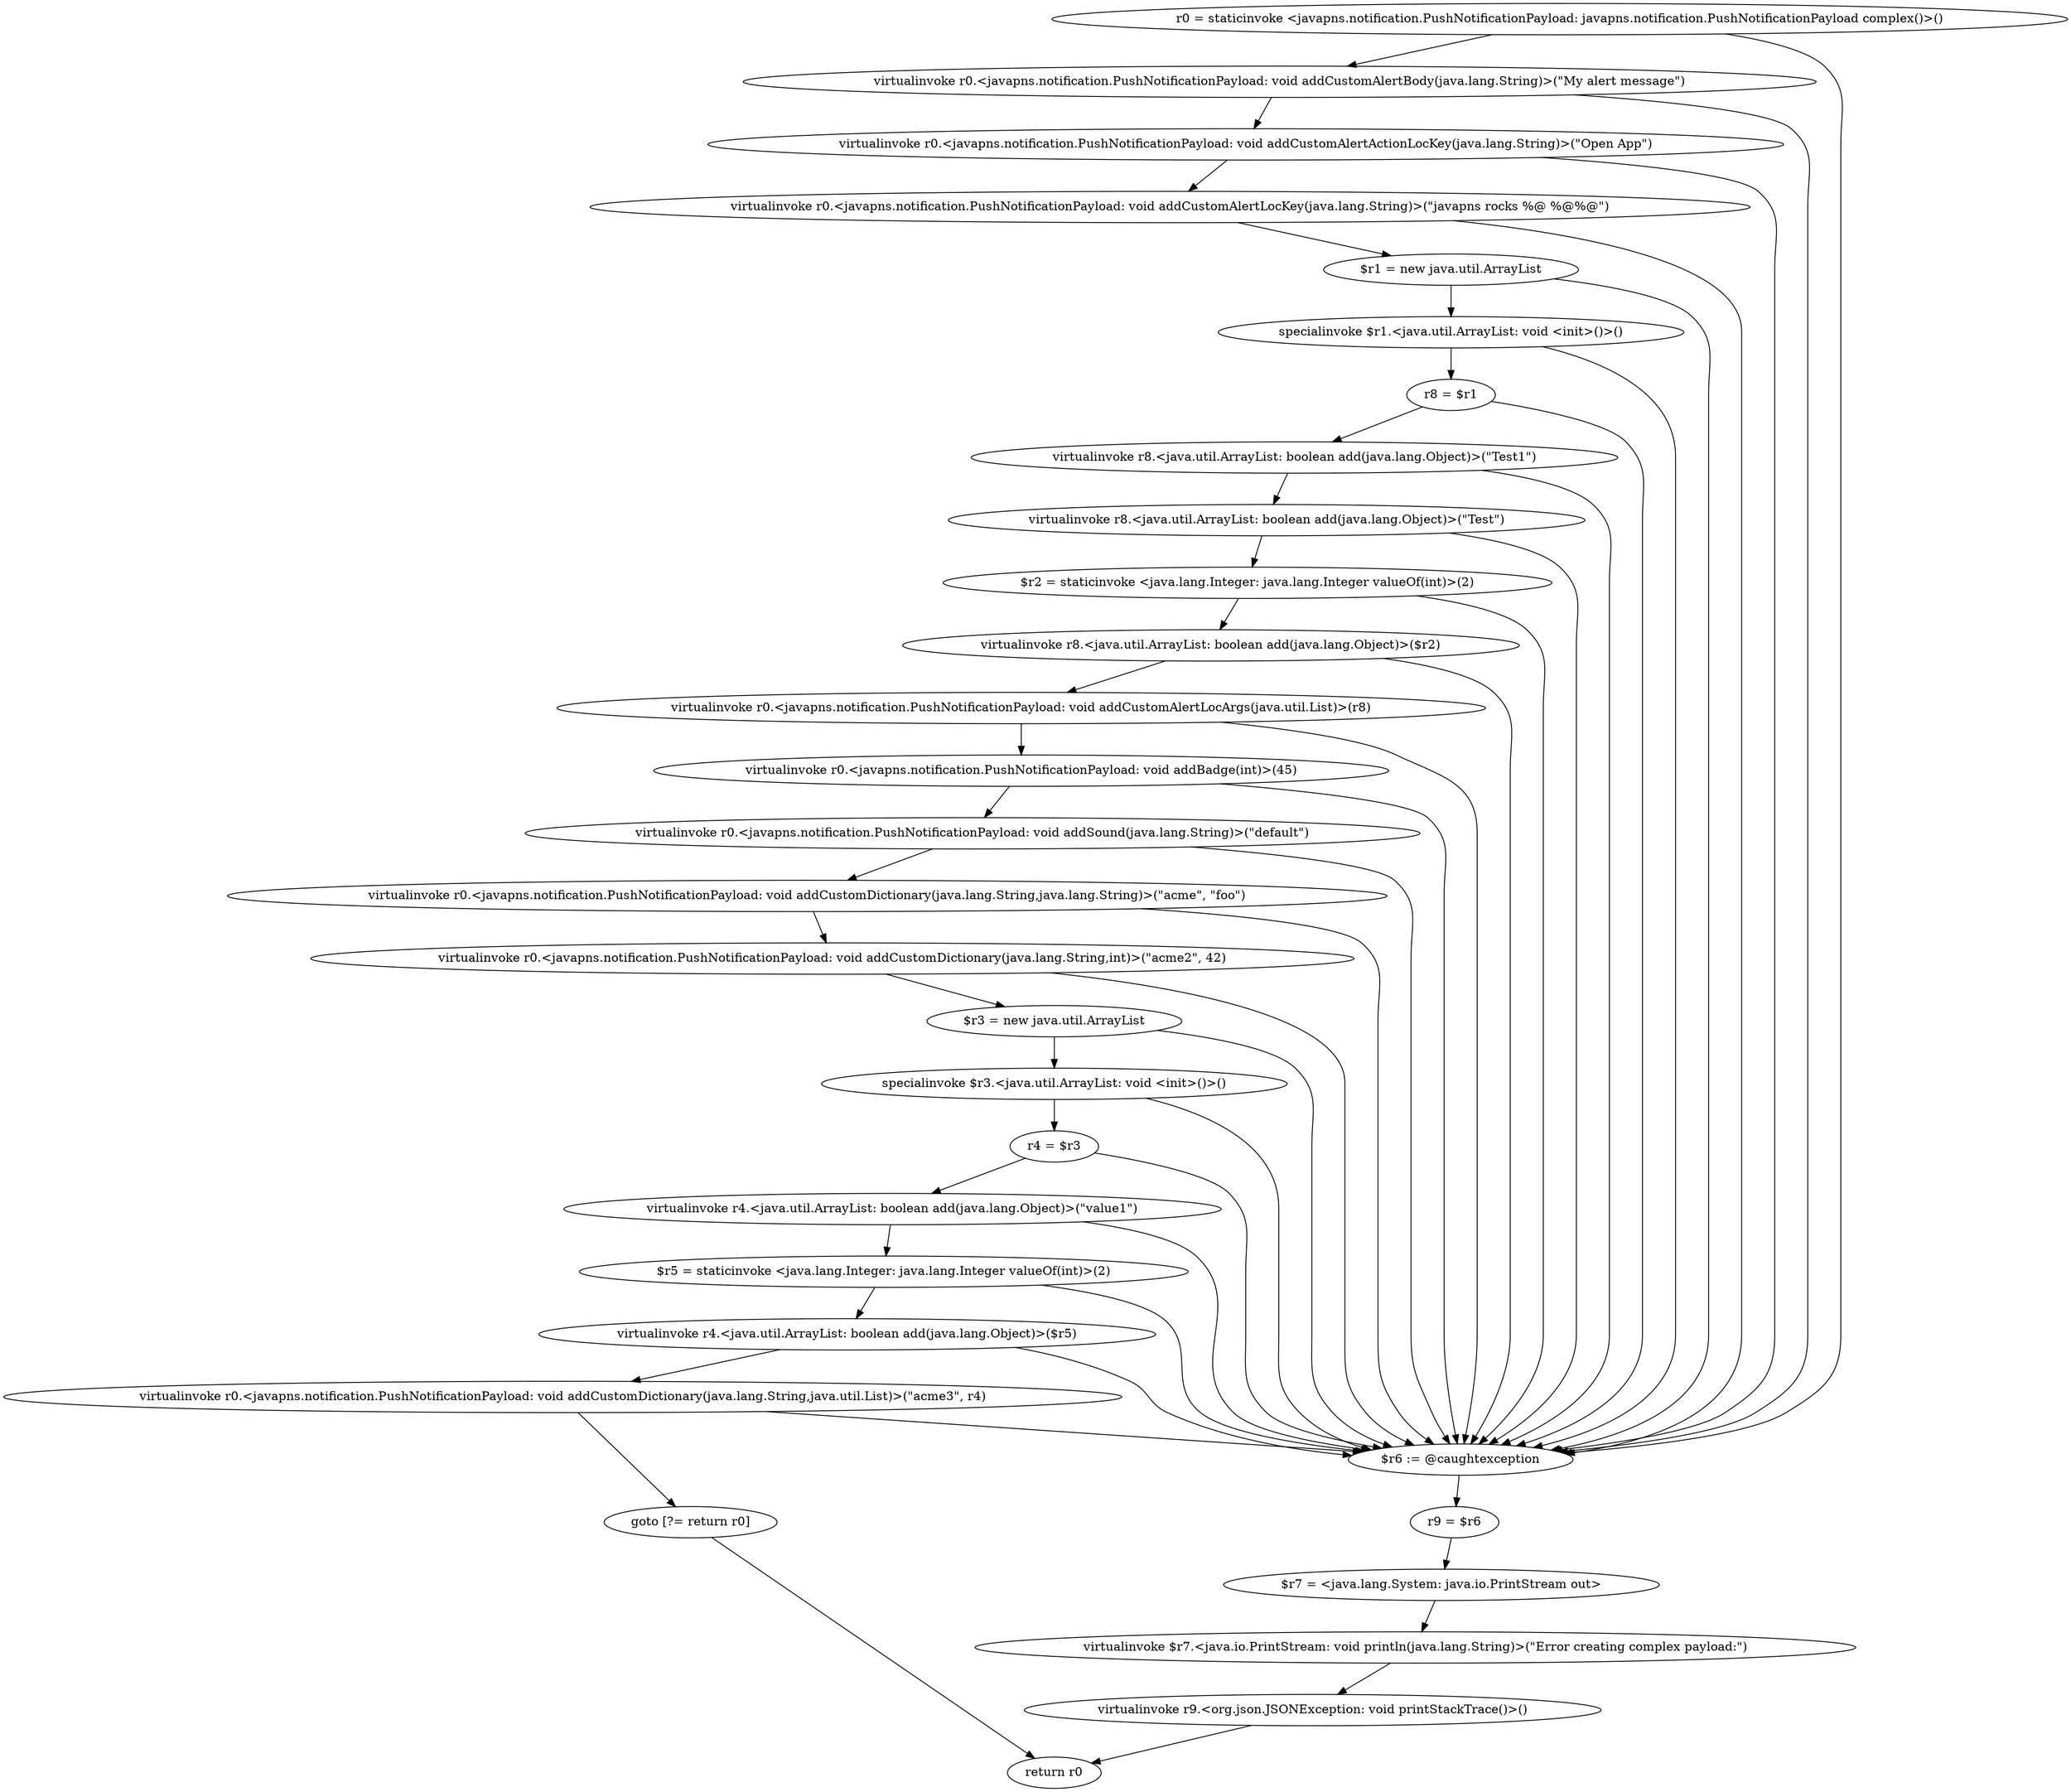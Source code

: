 digraph "unitGraph" {
    "r0 = staticinvoke <javapns.notification.PushNotificationPayload: javapns.notification.PushNotificationPayload complex()>()"
    "virtualinvoke r0.<javapns.notification.PushNotificationPayload: void addCustomAlertBody(java.lang.String)>(\"My alert message\")"
    "virtualinvoke r0.<javapns.notification.PushNotificationPayload: void addCustomAlertActionLocKey(java.lang.String)>(\"Open App\")"
    "virtualinvoke r0.<javapns.notification.PushNotificationPayload: void addCustomAlertLocKey(java.lang.String)>(\"javapns rocks %@ %@%@\")"
    "$r1 = new java.util.ArrayList"
    "specialinvoke $r1.<java.util.ArrayList: void <init>()>()"
    "r8 = $r1"
    "virtualinvoke r8.<java.util.ArrayList: boolean add(java.lang.Object)>(\"Test1\")"
    "virtualinvoke r8.<java.util.ArrayList: boolean add(java.lang.Object)>(\"Test\")"
    "$r2 = staticinvoke <java.lang.Integer: java.lang.Integer valueOf(int)>(2)"
    "virtualinvoke r8.<java.util.ArrayList: boolean add(java.lang.Object)>($r2)"
    "virtualinvoke r0.<javapns.notification.PushNotificationPayload: void addCustomAlertLocArgs(java.util.List)>(r8)"
    "virtualinvoke r0.<javapns.notification.PushNotificationPayload: void addBadge(int)>(45)"
    "virtualinvoke r0.<javapns.notification.PushNotificationPayload: void addSound(java.lang.String)>(\"default\")"
    "virtualinvoke r0.<javapns.notification.PushNotificationPayload: void addCustomDictionary(java.lang.String,java.lang.String)>(\"acme\", \"foo\")"
    "virtualinvoke r0.<javapns.notification.PushNotificationPayload: void addCustomDictionary(java.lang.String,int)>(\"acme2\", 42)"
    "$r3 = new java.util.ArrayList"
    "specialinvoke $r3.<java.util.ArrayList: void <init>()>()"
    "r4 = $r3"
    "virtualinvoke r4.<java.util.ArrayList: boolean add(java.lang.Object)>(\"value1\")"
    "$r5 = staticinvoke <java.lang.Integer: java.lang.Integer valueOf(int)>(2)"
    "virtualinvoke r4.<java.util.ArrayList: boolean add(java.lang.Object)>($r5)"
    "virtualinvoke r0.<javapns.notification.PushNotificationPayload: void addCustomDictionary(java.lang.String,java.util.List)>(\"acme3\", r4)"
    "goto [?= return r0]"
    "$r6 := @caughtexception"
    "r9 = $r6"
    "$r7 = <java.lang.System: java.io.PrintStream out>"
    "virtualinvoke $r7.<java.io.PrintStream: void println(java.lang.String)>(\"Error creating complex payload:\")"
    "virtualinvoke r9.<org.json.JSONException: void printStackTrace()>()"
    "return r0"
    "r0 = staticinvoke <javapns.notification.PushNotificationPayload: javapns.notification.PushNotificationPayload complex()>()"->"virtualinvoke r0.<javapns.notification.PushNotificationPayload: void addCustomAlertBody(java.lang.String)>(\"My alert message\")";
    "r0 = staticinvoke <javapns.notification.PushNotificationPayload: javapns.notification.PushNotificationPayload complex()>()"->"$r6 := @caughtexception";
    "virtualinvoke r0.<javapns.notification.PushNotificationPayload: void addCustomAlertBody(java.lang.String)>(\"My alert message\")"->"virtualinvoke r0.<javapns.notification.PushNotificationPayload: void addCustomAlertActionLocKey(java.lang.String)>(\"Open App\")";
    "virtualinvoke r0.<javapns.notification.PushNotificationPayload: void addCustomAlertBody(java.lang.String)>(\"My alert message\")"->"$r6 := @caughtexception";
    "virtualinvoke r0.<javapns.notification.PushNotificationPayload: void addCustomAlertActionLocKey(java.lang.String)>(\"Open App\")"->"virtualinvoke r0.<javapns.notification.PushNotificationPayload: void addCustomAlertLocKey(java.lang.String)>(\"javapns rocks %@ %@%@\")";
    "virtualinvoke r0.<javapns.notification.PushNotificationPayload: void addCustomAlertActionLocKey(java.lang.String)>(\"Open App\")"->"$r6 := @caughtexception";
    "virtualinvoke r0.<javapns.notification.PushNotificationPayload: void addCustomAlertLocKey(java.lang.String)>(\"javapns rocks %@ %@%@\")"->"$r1 = new java.util.ArrayList";
    "virtualinvoke r0.<javapns.notification.PushNotificationPayload: void addCustomAlertLocKey(java.lang.String)>(\"javapns rocks %@ %@%@\")"->"$r6 := @caughtexception";
    "$r1 = new java.util.ArrayList"->"specialinvoke $r1.<java.util.ArrayList: void <init>()>()";
    "$r1 = new java.util.ArrayList"->"$r6 := @caughtexception";
    "specialinvoke $r1.<java.util.ArrayList: void <init>()>()"->"r8 = $r1";
    "specialinvoke $r1.<java.util.ArrayList: void <init>()>()"->"$r6 := @caughtexception";
    "r8 = $r1"->"virtualinvoke r8.<java.util.ArrayList: boolean add(java.lang.Object)>(\"Test1\")";
    "r8 = $r1"->"$r6 := @caughtexception";
    "virtualinvoke r8.<java.util.ArrayList: boolean add(java.lang.Object)>(\"Test1\")"->"virtualinvoke r8.<java.util.ArrayList: boolean add(java.lang.Object)>(\"Test\")";
    "virtualinvoke r8.<java.util.ArrayList: boolean add(java.lang.Object)>(\"Test1\")"->"$r6 := @caughtexception";
    "virtualinvoke r8.<java.util.ArrayList: boolean add(java.lang.Object)>(\"Test\")"->"$r2 = staticinvoke <java.lang.Integer: java.lang.Integer valueOf(int)>(2)";
    "virtualinvoke r8.<java.util.ArrayList: boolean add(java.lang.Object)>(\"Test\")"->"$r6 := @caughtexception";
    "$r2 = staticinvoke <java.lang.Integer: java.lang.Integer valueOf(int)>(2)"->"virtualinvoke r8.<java.util.ArrayList: boolean add(java.lang.Object)>($r2)";
    "$r2 = staticinvoke <java.lang.Integer: java.lang.Integer valueOf(int)>(2)"->"$r6 := @caughtexception";
    "virtualinvoke r8.<java.util.ArrayList: boolean add(java.lang.Object)>($r2)"->"virtualinvoke r0.<javapns.notification.PushNotificationPayload: void addCustomAlertLocArgs(java.util.List)>(r8)";
    "virtualinvoke r8.<java.util.ArrayList: boolean add(java.lang.Object)>($r2)"->"$r6 := @caughtexception";
    "virtualinvoke r0.<javapns.notification.PushNotificationPayload: void addCustomAlertLocArgs(java.util.List)>(r8)"->"virtualinvoke r0.<javapns.notification.PushNotificationPayload: void addBadge(int)>(45)";
    "virtualinvoke r0.<javapns.notification.PushNotificationPayload: void addCustomAlertLocArgs(java.util.List)>(r8)"->"$r6 := @caughtexception";
    "virtualinvoke r0.<javapns.notification.PushNotificationPayload: void addBadge(int)>(45)"->"virtualinvoke r0.<javapns.notification.PushNotificationPayload: void addSound(java.lang.String)>(\"default\")";
    "virtualinvoke r0.<javapns.notification.PushNotificationPayload: void addBadge(int)>(45)"->"$r6 := @caughtexception";
    "virtualinvoke r0.<javapns.notification.PushNotificationPayload: void addSound(java.lang.String)>(\"default\")"->"virtualinvoke r0.<javapns.notification.PushNotificationPayload: void addCustomDictionary(java.lang.String,java.lang.String)>(\"acme\", \"foo\")";
    "virtualinvoke r0.<javapns.notification.PushNotificationPayload: void addSound(java.lang.String)>(\"default\")"->"$r6 := @caughtexception";
    "virtualinvoke r0.<javapns.notification.PushNotificationPayload: void addCustomDictionary(java.lang.String,java.lang.String)>(\"acme\", \"foo\")"->"virtualinvoke r0.<javapns.notification.PushNotificationPayload: void addCustomDictionary(java.lang.String,int)>(\"acme2\", 42)";
    "virtualinvoke r0.<javapns.notification.PushNotificationPayload: void addCustomDictionary(java.lang.String,java.lang.String)>(\"acme\", \"foo\")"->"$r6 := @caughtexception";
    "virtualinvoke r0.<javapns.notification.PushNotificationPayload: void addCustomDictionary(java.lang.String,int)>(\"acme2\", 42)"->"$r3 = new java.util.ArrayList";
    "virtualinvoke r0.<javapns.notification.PushNotificationPayload: void addCustomDictionary(java.lang.String,int)>(\"acme2\", 42)"->"$r6 := @caughtexception";
    "$r3 = new java.util.ArrayList"->"specialinvoke $r3.<java.util.ArrayList: void <init>()>()";
    "$r3 = new java.util.ArrayList"->"$r6 := @caughtexception";
    "specialinvoke $r3.<java.util.ArrayList: void <init>()>()"->"r4 = $r3";
    "specialinvoke $r3.<java.util.ArrayList: void <init>()>()"->"$r6 := @caughtexception";
    "r4 = $r3"->"virtualinvoke r4.<java.util.ArrayList: boolean add(java.lang.Object)>(\"value1\")";
    "r4 = $r3"->"$r6 := @caughtexception";
    "virtualinvoke r4.<java.util.ArrayList: boolean add(java.lang.Object)>(\"value1\")"->"$r5 = staticinvoke <java.lang.Integer: java.lang.Integer valueOf(int)>(2)";
    "virtualinvoke r4.<java.util.ArrayList: boolean add(java.lang.Object)>(\"value1\")"->"$r6 := @caughtexception";
    "$r5 = staticinvoke <java.lang.Integer: java.lang.Integer valueOf(int)>(2)"->"virtualinvoke r4.<java.util.ArrayList: boolean add(java.lang.Object)>($r5)";
    "$r5 = staticinvoke <java.lang.Integer: java.lang.Integer valueOf(int)>(2)"->"$r6 := @caughtexception";
    "virtualinvoke r4.<java.util.ArrayList: boolean add(java.lang.Object)>($r5)"->"virtualinvoke r0.<javapns.notification.PushNotificationPayload: void addCustomDictionary(java.lang.String,java.util.List)>(\"acme3\", r4)";
    "virtualinvoke r4.<java.util.ArrayList: boolean add(java.lang.Object)>($r5)"->"$r6 := @caughtexception";
    "virtualinvoke r0.<javapns.notification.PushNotificationPayload: void addCustomDictionary(java.lang.String,java.util.List)>(\"acme3\", r4)"->"goto [?= return r0]";
    "virtualinvoke r0.<javapns.notification.PushNotificationPayload: void addCustomDictionary(java.lang.String,java.util.List)>(\"acme3\", r4)"->"$r6 := @caughtexception";
    "goto [?= return r0]"->"return r0";
    "$r6 := @caughtexception"->"r9 = $r6";
    "r9 = $r6"->"$r7 = <java.lang.System: java.io.PrintStream out>";
    "$r7 = <java.lang.System: java.io.PrintStream out>"->"virtualinvoke $r7.<java.io.PrintStream: void println(java.lang.String)>(\"Error creating complex payload:\")";
    "virtualinvoke $r7.<java.io.PrintStream: void println(java.lang.String)>(\"Error creating complex payload:\")"->"virtualinvoke r9.<org.json.JSONException: void printStackTrace()>()";
    "virtualinvoke r9.<org.json.JSONException: void printStackTrace()>()"->"return r0";
}
